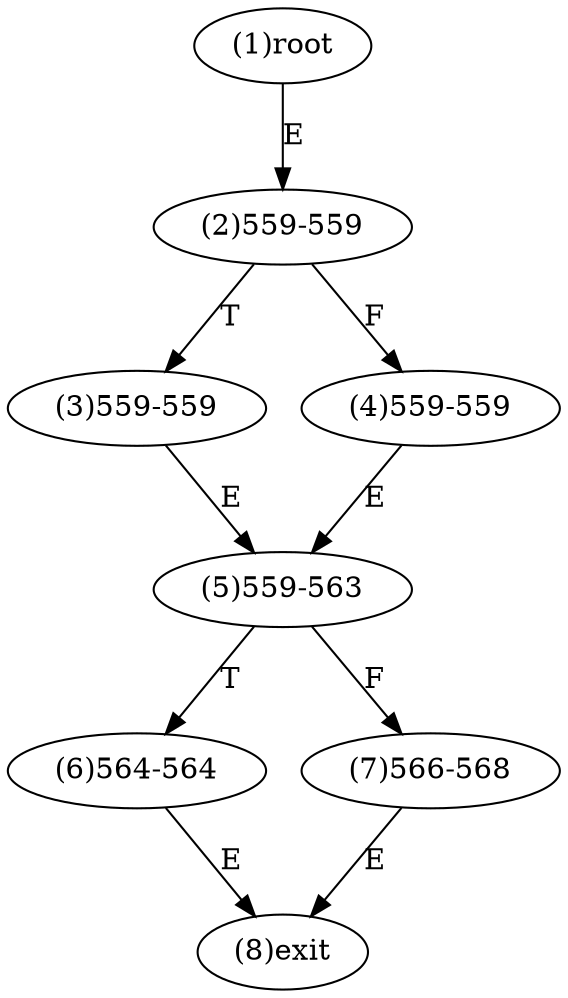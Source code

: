 digraph "" { 
1[ label="(1)root"];
2[ label="(2)559-559"];
3[ label="(3)559-559"];
4[ label="(4)559-559"];
5[ label="(5)559-563"];
6[ label="(6)564-564"];
7[ label="(7)566-568"];
8[ label="(8)exit"];
1->2[ label="E"];
2->4[ label="F"];
2->3[ label="T"];
3->5[ label="E"];
4->5[ label="E"];
5->7[ label="F"];
5->6[ label="T"];
6->8[ label="E"];
7->8[ label="E"];
}